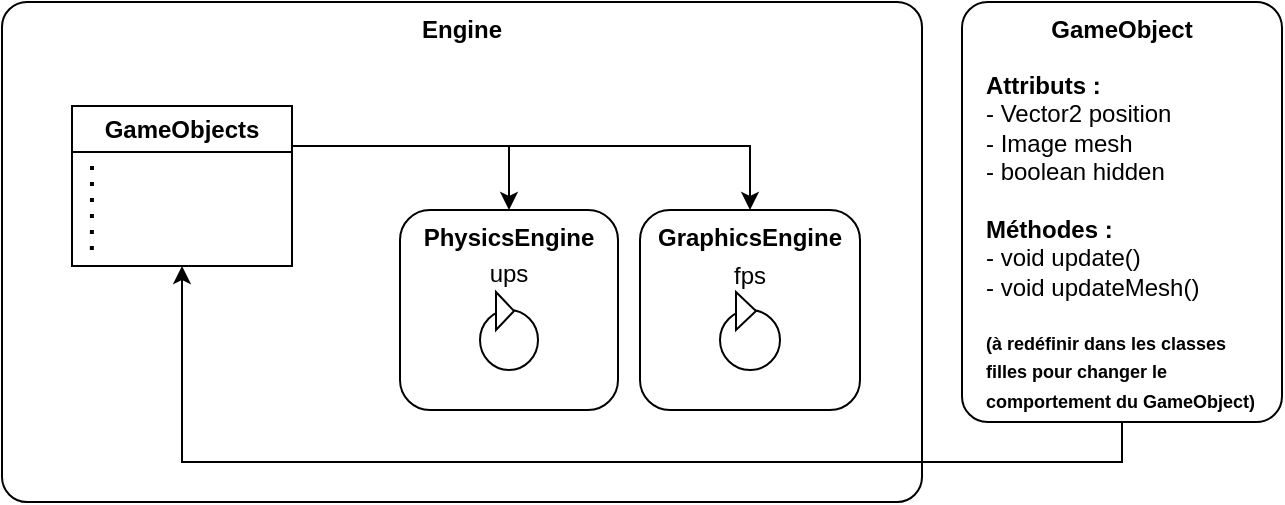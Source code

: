 <mxfile version="24.2.7" type="device">
  <diagram id="prtHgNgQTEPvFCAcTncT" name="Page-1">
    <mxGraphModel dx="1115" dy="757" grid="1" gridSize="10" guides="1" tooltips="1" connect="1" arrows="1" fold="1" page="1" pageScale="1" pageWidth="827" pageHeight="1169" math="0" shadow="0">
      <root>
        <mxCell id="0" />
        <mxCell id="1" parent="0" />
        <mxCell id="hYZG41CDqsdrgK5eO_SO-1" value="Engine" style="rounded=1;whiteSpace=wrap;html=1;verticalAlign=top;fontStyle=1;arcSize=5;" vertex="1" parent="1">
          <mxGeometry x="40" y="120" width="460" height="250" as="geometry" />
        </mxCell>
        <mxCell id="hYZG41CDqsdrgK5eO_SO-4" value="GraphicsEngine" style="rounded=1;whiteSpace=wrap;html=1;verticalAlign=top;fontStyle=1" vertex="1" parent="1">
          <mxGeometry x="359" y="224" width="110" height="100" as="geometry" />
        </mxCell>
        <mxCell id="hYZG41CDqsdrgK5eO_SO-41" value="" style="edgeStyle=orthogonalEdgeStyle;rounded=0;orthogonalLoop=1;jettySize=auto;html=1;" edge="1" parent="1" source="hYZG41CDqsdrgK5eO_SO-6">
          <mxGeometry relative="1" as="geometry">
            <mxPoint x="105" y="350" as="targetPoint" />
          </mxGeometry>
        </mxCell>
        <mxCell id="hYZG41CDqsdrgK5eO_SO-7" value="" style="ellipse;whiteSpace=wrap;html=1;aspect=fixed;" vertex="1" parent="1">
          <mxGeometry x="399" y="274" width="30" height="30" as="geometry" />
        </mxCell>
        <mxCell id="hYZG41CDqsdrgK5eO_SO-11" value="" style="triangle;whiteSpace=wrap;html=1;" vertex="1" parent="1">
          <mxGeometry x="407" y="265" width="10" height="19" as="geometry" />
        </mxCell>
        <mxCell id="hYZG41CDqsdrgK5eO_SO-14" value="fps" style="text;html=1;align=center;verticalAlign=middle;whiteSpace=wrap;rounded=0;" vertex="1" parent="1">
          <mxGeometry x="384" y="244" width="60" height="26" as="geometry" />
        </mxCell>
        <mxCell id="hYZG41CDqsdrgK5eO_SO-44" style="edgeStyle=orthogonalEdgeStyle;rounded=0;orthogonalLoop=1;jettySize=auto;html=1;exitX=1;exitY=0.25;exitDx=0;exitDy=0;entryX=0.5;entryY=0;entryDx=0;entryDy=0;" edge="1" parent="1" source="hYZG41CDqsdrgK5eO_SO-15" target="hYZG41CDqsdrgK5eO_SO-36">
          <mxGeometry relative="1" as="geometry" />
        </mxCell>
        <mxCell id="hYZG41CDqsdrgK5eO_SO-45" style="edgeStyle=orthogonalEdgeStyle;rounded=0;orthogonalLoop=1;jettySize=auto;html=1;exitX=1;exitY=0.25;exitDx=0;exitDy=0;entryX=0.5;entryY=0;entryDx=0;entryDy=0;" edge="1" parent="1" source="hYZG41CDqsdrgK5eO_SO-15" target="hYZG41CDqsdrgK5eO_SO-4">
          <mxGeometry relative="1" as="geometry" />
        </mxCell>
        <mxCell id="hYZG41CDqsdrgK5eO_SO-15" value="GameObjects" style="swimlane;whiteSpace=wrap;html=1;" vertex="1" parent="1">
          <mxGeometry x="75" y="172" width="110" height="80" as="geometry">
            <mxRectangle x="75" y="172" width="110" height="30" as="alternateBounds" />
          </mxGeometry>
        </mxCell>
        <mxCell id="hYZG41CDqsdrgK5eO_SO-20" value="" style="endArrow=none;dashed=1;html=1;dashPattern=1 3;strokeWidth=2;rounded=0;entryX=0.444;entryY=0.786;entryDx=0;entryDy=0;entryPerimeter=0;" edge="1" parent="hYZG41CDqsdrgK5eO_SO-15">
          <mxGeometry width="50" height="50" relative="1" as="geometry">
            <mxPoint x="10" y="30" as="sourcePoint" />
            <mxPoint x="9.92" y="75.04" as="targetPoint" />
          </mxGeometry>
        </mxCell>
        <mxCell id="hYZG41CDqsdrgK5eO_SO-35" style="edgeStyle=orthogonalEdgeStyle;rounded=0;orthogonalLoop=1;jettySize=auto;html=1;exitX=0.5;exitY=1;exitDx=0;exitDy=0;entryX=0.5;entryY=1;entryDx=0;entryDy=0;" edge="1" parent="1" source="hYZG41CDqsdrgK5eO_SO-17" target="hYZG41CDqsdrgK5eO_SO-15">
          <mxGeometry relative="1" as="geometry" />
        </mxCell>
        <mxCell id="hYZG41CDqsdrgK5eO_SO-17" value="GameObject" style="rounded=1;whiteSpace=wrap;html=1;fontStyle=1;verticalAlign=top;arcSize=8;" vertex="1" parent="1">
          <mxGeometry x="520" y="120" width="160" height="210" as="geometry" />
        </mxCell>
        <mxCell id="hYZG41CDqsdrgK5eO_SO-26" value="&lt;div&gt;&lt;b&gt;&lt;font style=&quot;font-size: 12px;&quot;&gt;Attributs :&lt;/font&gt;&lt;/b&gt;&lt;/div&gt;&lt;font style=&quot;font-size: 12px;&quot;&gt;- Vector2 position&lt;/font&gt;&lt;div&gt;&lt;font style=&quot;font-size: 12px;&quot;&gt;- Image mesh&lt;/font&gt;&lt;/div&gt;&lt;div&gt;&lt;font style=&quot;font-size: 12px;&quot;&gt;- boolean hidden&lt;/font&gt;&lt;/div&gt;&lt;div&gt;&lt;font style=&quot;font-size: 12px;&quot;&gt;&lt;br&gt;&lt;/font&gt;&lt;/div&gt;&lt;div&gt;&lt;b style=&quot;&quot;&gt;&lt;font style=&quot;font-size: 12px;&quot;&gt;Méthodes&amp;nbsp;:&lt;/font&gt;&lt;/b&gt;&lt;/div&gt;&lt;div&gt;&lt;font style=&quot;font-size: 12px;&quot;&gt;- void update()&lt;/font&gt;&lt;/div&gt;&lt;div&gt;&lt;font style=&quot;font-size: 12px;&quot;&gt;- void updateMesh()&lt;/font&gt;&lt;/div&gt;&lt;div style=&quot;font-size: 11px;&quot;&gt;&lt;font style=&quot;font-size: 11px;&quot;&gt;&lt;br&gt;&lt;/font&gt;&lt;/div&gt;&lt;div style=&quot;&quot;&gt;&lt;b style=&quot;&quot;&gt;&lt;font style=&quot;font-size: 9px;&quot;&gt;(à redéfinir dans les classes filles pour changer le comportement du GameObject)&lt;/font&gt;&lt;/b&gt;&lt;br&gt;&lt;/div&gt;" style="text;html=1;align=left;verticalAlign=middle;whiteSpace=wrap;rounded=0;" vertex="1" parent="1">
          <mxGeometry x="530" y="160" width="140" height="160" as="geometry" />
        </mxCell>
        <mxCell id="hYZG41CDqsdrgK5eO_SO-36" value="PhysicsEngine" style="rounded=1;whiteSpace=wrap;html=1;verticalAlign=top;fontStyle=1" vertex="1" parent="1">
          <mxGeometry x="239" y="224" width="109" height="100" as="geometry" />
        </mxCell>
        <mxCell id="hYZG41CDqsdrgK5eO_SO-37" value="" style="ellipse;whiteSpace=wrap;html=1;aspect=fixed;" vertex="1" parent="1">
          <mxGeometry x="279" y="274" width="29" height="30" as="geometry" />
        </mxCell>
        <mxCell id="hYZG41CDqsdrgK5eO_SO-38" value="" style="triangle;whiteSpace=wrap;html=1;" vertex="1" parent="1">
          <mxGeometry x="287" y="265" width="9" height="19" as="geometry" />
        </mxCell>
        <mxCell id="hYZG41CDqsdrgK5eO_SO-39" value="ups" style="text;html=1;align=center;verticalAlign=middle;whiteSpace=wrap;rounded=0;" vertex="1" parent="1">
          <mxGeometry x="264" y="241" width="59" height="30" as="geometry" />
        </mxCell>
      </root>
    </mxGraphModel>
  </diagram>
</mxfile>
